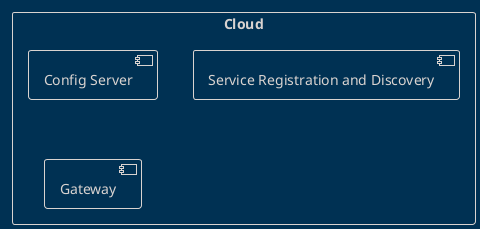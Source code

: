 @startuml
skinparam shadowing false
!theme blueprint
rectangle "Cloud" as cloud {
    component "Config Server" as configServer
    component "Service Registration and Discovery" as serviceDiscovery
    component "Gateway" as gateway
}
@enduml